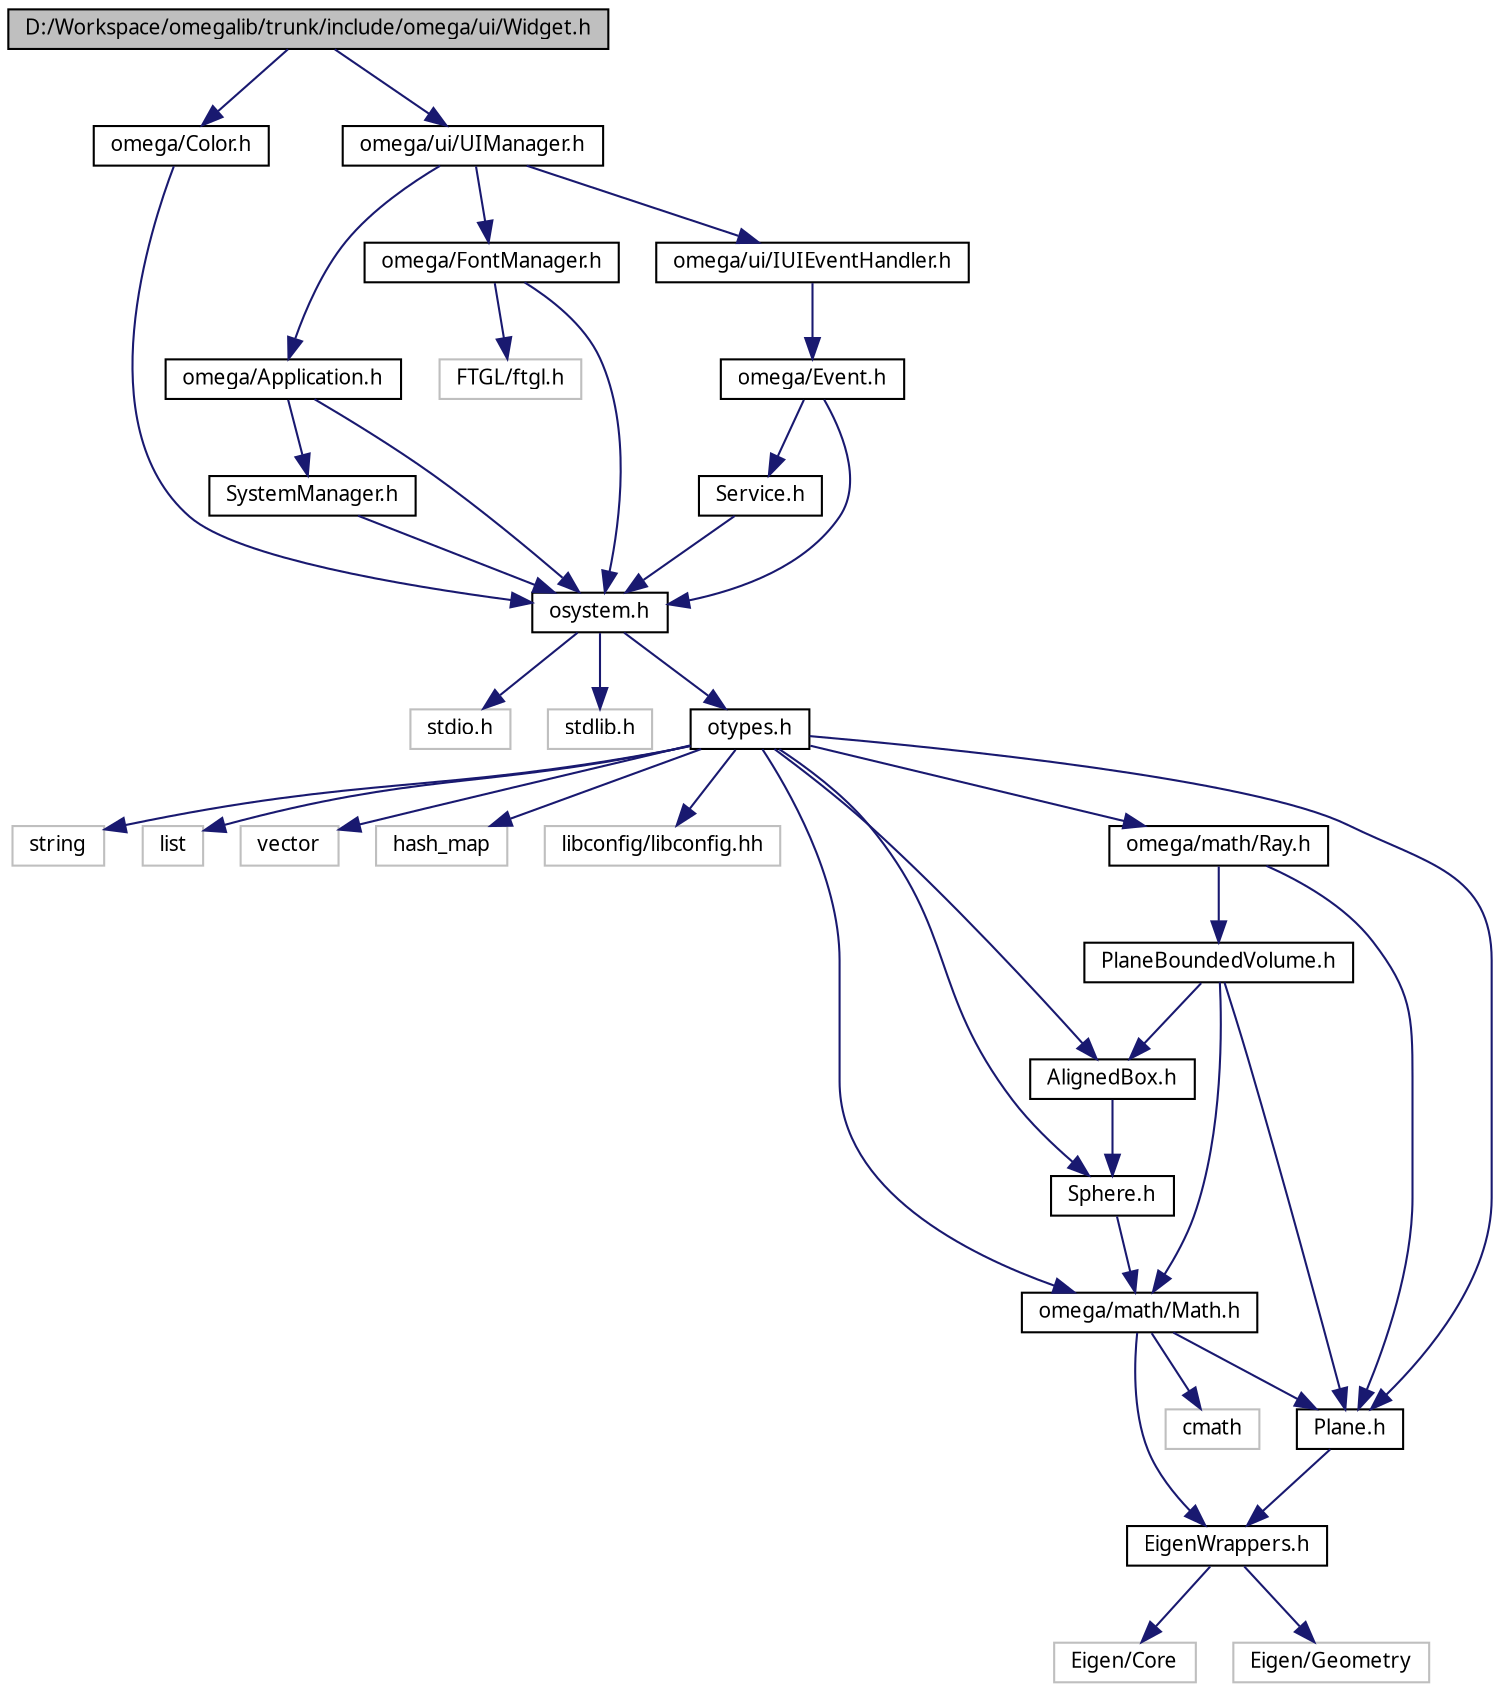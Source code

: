 digraph G
{
  bgcolor="transparent";
  edge [fontname="FreeSans.ttf",fontsize="10",labelfontname="FreeSans.ttf",labelfontsize="10"];
  node [fontname="FreeSans.ttf",fontsize="10",shape=record];
  Node1 [label="D:/Workspace/omegalib/trunk/include/omega/ui/Widget.h",height=0.2,width=0.4,color="black", fillcolor="grey75", style="filled" fontcolor="black"];
  Node1 -> Node2 [color="midnightblue",fontsize="10",style="solid",fontname="FreeSans.ttf"];
  Node2 [label="omega/Color.h",height=0.2,width=0.4,color="black",URL="$_color_8h.html"];
  Node2 -> Node3 [color="midnightblue",fontsize="10",style="solid",fontname="FreeSans.ttf"];
  Node3 [label="osystem.h",height=0.2,width=0.4,color="black",URL="$osystem_8h.html"];
  Node3 -> Node4 [color="midnightblue",fontsize="10",style="solid",fontname="FreeSans.ttf"];
  Node4 [label="stdio.h",height=0.2,width=0.4,color="grey75"];
  Node3 -> Node5 [color="midnightblue",fontsize="10",style="solid",fontname="FreeSans.ttf"];
  Node5 [label="stdlib.h",height=0.2,width=0.4,color="grey75"];
  Node3 -> Node6 [color="midnightblue",fontsize="10",style="solid",fontname="FreeSans.ttf"];
  Node6 [label="otypes.h",height=0.2,width=0.4,color="black",URL="$otypes_8h.html"];
  Node6 -> Node7 [color="midnightblue",fontsize="10",style="solid",fontname="FreeSans.ttf"];
  Node7 [label="string",height=0.2,width=0.4,color="grey75"];
  Node6 -> Node8 [color="midnightblue",fontsize="10",style="solid",fontname="FreeSans.ttf"];
  Node8 [label="list",height=0.2,width=0.4,color="grey75"];
  Node6 -> Node9 [color="midnightblue",fontsize="10",style="solid",fontname="FreeSans.ttf"];
  Node9 [label="vector",height=0.2,width=0.4,color="grey75"];
  Node6 -> Node10 [color="midnightblue",fontsize="10",style="solid",fontname="FreeSans.ttf"];
  Node10 [label="hash_map",height=0.2,width=0.4,color="grey75"];
  Node6 -> Node11 [color="midnightblue",fontsize="10",style="solid",fontname="FreeSans.ttf"];
  Node11 [label="libconfig/libconfig.hh",height=0.2,width=0.4,color="grey75"];
  Node6 -> Node12 [color="midnightblue",fontsize="10",style="solid",fontname="FreeSans.ttf"];
  Node12 [label="omega/math/Math.h",height=0.2,width=0.4,color="black",URL="$_math_8h.html"];
  Node12 -> Node13 [color="midnightblue",fontsize="10",style="solid",fontname="FreeSans.ttf"];
  Node13 [label="cmath",height=0.2,width=0.4,color="grey75"];
  Node12 -> Node14 [color="midnightblue",fontsize="10",style="solid",fontname="FreeSans.ttf"];
  Node14 [label="Plane.h",height=0.2,width=0.4,color="black",URL="$_plane_8h.html"];
  Node14 -> Node15 [color="midnightblue",fontsize="10",style="solid",fontname="FreeSans.ttf"];
  Node15 [label="EigenWrappers.h",height=0.2,width=0.4,color="black",URL="$_eigen_wrappers_8h.html"];
  Node15 -> Node16 [color="midnightblue",fontsize="10",style="solid",fontname="FreeSans.ttf"];
  Node16 [label="Eigen/Core",height=0.2,width=0.4,color="grey75"];
  Node15 -> Node17 [color="midnightblue",fontsize="10",style="solid",fontname="FreeSans.ttf"];
  Node17 [label="Eigen/Geometry",height=0.2,width=0.4,color="grey75"];
  Node12 -> Node15 [color="midnightblue",fontsize="10",style="solid",fontname="FreeSans.ttf"];
  Node6 -> Node18 [color="midnightblue",fontsize="10",style="solid",fontname="FreeSans.ttf"];
  Node18 [label="omega/math/Ray.h",height=0.2,width=0.4,color="black",URL="$_ray_8h.html"];
  Node18 -> Node14 [color="midnightblue",fontsize="10",style="solid",fontname="FreeSans.ttf"];
  Node18 -> Node19 [color="midnightblue",fontsize="10",style="solid",fontname="FreeSans.ttf"];
  Node19 [label="PlaneBoundedVolume.h",height=0.2,width=0.4,color="black",URL="$_plane_bounded_volume_8h.html"];
  Node19 -> Node20 [color="midnightblue",fontsize="10",style="solid",fontname="FreeSans.ttf"];
  Node20 [label="AlignedBox.h",height=0.2,width=0.4,color="black",URL="$_aligned_box_8h.html"];
  Node20 -> Node21 [color="midnightblue",fontsize="10",style="solid",fontname="FreeSans.ttf"];
  Node21 [label="Sphere.h",height=0.2,width=0.4,color="black",URL="$_sphere_8h.html"];
  Node21 -> Node12 [color="midnightblue",fontsize="10",style="solid",fontname="FreeSans.ttf"];
  Node19 -> Node12 [color="midnightblue",fontsize="10",style="solid",fontname="FreeSans.ttf"];
  Node19 -> Node14 [color="midnightblue",fontsize="10",style="solid",fontname="FreeSans.ttf"];
  Node6 -> Node20 [color="midnightblue",fontsize="10",style="solid",fontname="FreeSans.ttf"];
  Node6 -> Node21 [color="midnightblue",fontsize="10",style="solid",fontname="FreeSans.ttf"];
  Node6 -> Node14 [color="midnightblue",fontsize="10",style="solid",fontname="FreeSans.ttf"];
  Node1 -> Node22 [color="midnightblue",fontsize="10",style="solid",fontname="FreeSans.ttf"];
  Node22 [label="omega/ui/UIManager.h",height=0.2,width=0.4,color="black",URL="$_u_i_manager_8h.html"];
  Node22 -> Node23 [color="midnightblue",fontsize="10",style="solid",fontname="FreeSans.ttf"];
  Node23 [label="omega/Application.h",height=0.2,width=0.4,color="black",URL="$_application_8h.html"];
  Node23 -> Node3 [color="midnightblue",fontsize="10",style="solid",fontname="FreeSans.ttf"];
  Node23 -> Node24 [color="midnightblue",fontsize="10",style="solid",fontname="FreeSans.ttf"];
  Node24 [label="SystemManager.h",height=0.2,width=0.4,color="black",URL="$_system_manager_8h.html"];
  Node24 -> Node3 [color="midnightblue",fontsize="10",style="solid",fontname="FreeSans.ttf"];
  Node22 -> Node25 [color="midnightblue",fontsize="10",style="solid",fontname="FreeSans.ttf"];
  Node25 [label="omega/FontManager.h",height=0.2,width=0.4,color="black",URL="$_font_manager_8h.html"];
  Node25 -> Node3 [color="midnightblue",fontsize="10",style="solid",fontname="FreeSans.ttf"];
  Node25 -> Node26 [color="midnightblue",fontsize="10",style="solid",fontname="FreeSans.ttf"];
  Node26 [label="FTGL/ftgl.h",height=0.2,width=0.4,color="grey75"];
  Node22 -> Node27 [color="midnightblue",fontsize="10",style="solid",fontname="FreeSans.ttf"];
  Node27 [label="omega/ui/IUIEventHandler.h",height=0.2,width=0.4,color="black",URL="$_i_u_i_event_handler_8h.html"];
  Node27 -> Node28 [color="midnightblue",fontsize="10",style="solid",fontname="FreeSans.ttf"];
  Node28 [label="omega/Event.h",height=0.2,width=0.4,color="black",URL="$_event_8h.html"];
  Node28 -> Node3 [color="midnightblue",fontsize="10",style="solid",fontname="FreeSans.ttf"];
  Node28 -> Node29 [color="midnightblue",fontsize="10",style="solid",fontname="FreeSans.ttf"];
  Node29 [label="Service.h",height=0.2,width=0.4,color="black",URL="$_service_8h.html"];
  Node29 -> Node3 [color="midnightblue",fontsize="10",style="solid",fontname="FreeSans.ttf"];
}
